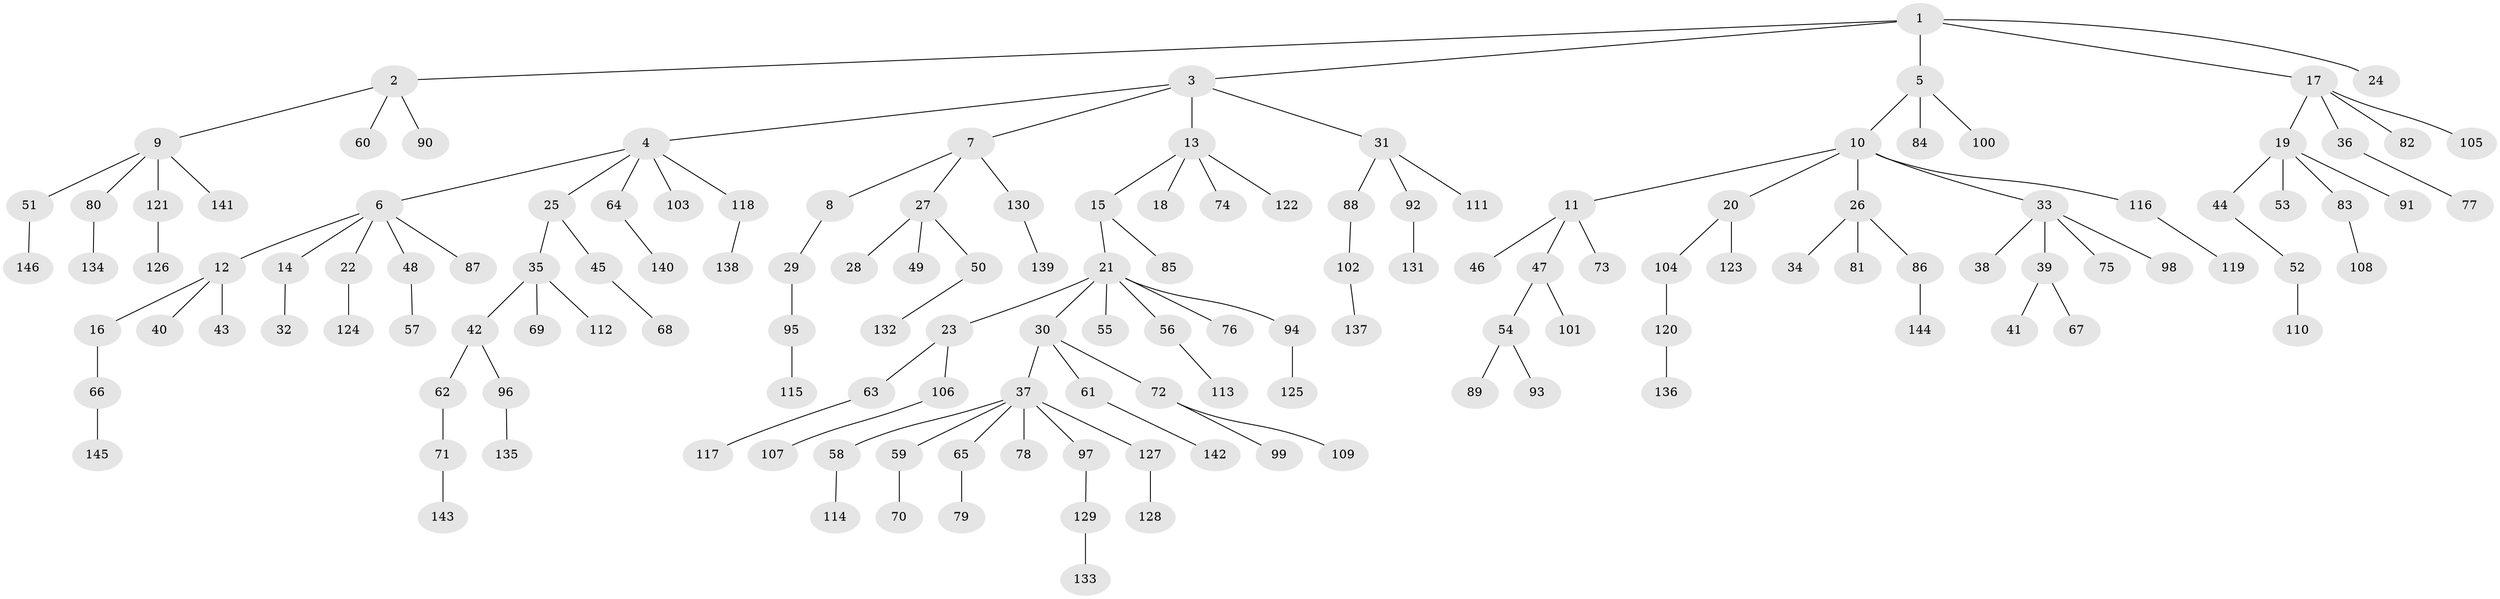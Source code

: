// coarse degree distribution, {5: 0.034482758620689655, 4: 0.05747126436781609, 6: 0.034482758620689655, 8: 0.011494252873563218, 1: 0.632183908045977, 3: 0.08045977011494253, 2: 0.13793103448275862, 11: 0.011494252873563218}
// Generated by graph-tools (version 1.1) at 2025/19/03/04/25 18:19:15]
// undirected, 146 vertices, 145 edges
graph export_dot {
graph [start="1"]
  node [color=gray90,style=filled];
  1;
  2;
  3;
  4;
  5;
  6;
  7;
  8;
  9;
  10;
  11;
  12;
  13;
  14;
  15;
  16;
  17;
  18;
  19;
  20;
  21;
  22;
  23;
  24;
  25;
  26;
  27;
  28;
  29;
  30;
  31;
  32;
  33;
  34;
  35;
  36;
  37;
  38;
  39;
  40;
  41;
  42;
  43;
  44;
  45;
  46;
  47;
  48;
  49;
  50;
  51;
  52;
  53;
  54;
  55;
  56;
  57;
  58;
  59;
  60;
  61;
  62;
  63;
  64;
  65;
  66;
  67;
  68;
  69;
  70;
  71;
  72;
  73;
  74;
  75;
  76;
  77;
  78;
  79;
  80;
  81;
  82;
  83;
  84;
  85;
  86;
  87;
  88;
  89;
  90;
  91;
  92;
  93;
  94;
  95;
  96;
  97;
  98;
  99;
  100;
  101;
  102;
  103;
  104;
  105;
  106;
  107;
  108;
  109;
  110;
  111;
  112;
  113;
  114;
  115;
  116;
  117;
  118;
  119;
  120;
  121;
  122;
  123;
  124;
  125;
  126;
  127;
  128;
  129;
  130;
  131;
  132;
  133;
  134;
  135;
  136;
  137;
  138;
  139;
  140;
  141;
  142;
  143;
  144;
  145;
  146;
  1 -- 2;
  1 -- 3;
  1 -- 5;
  1 -- 17;
  1 -- 24;
  2 -- 9;
  2 -- 60;
  2 -- 90;
  3 -- 4;
  3 -- 7;
  3 -- 13;
  3 -- 31;
  4 -- 6;
  4 -- 25;
  4 -- 64;
  4 -- 103;
  4 -- 118;
  5 -- 10;
  5 -- 84;
  5 -- 100;
  6 -- 12;
  6 -- 14;
  6 -- 22;
  6 -- 48;
  6 -- 87;
  7 -- 8;
  7 -- 27;
  7 -- 130;
  8 -- 29;
  9 -- 51;
  9 -- 80;
  9 -- 121;
  9 -- 141;
  10 -- 11;
  10 -- 20;
  10 -- 26;
  10 -- 33;
  10 -- 116;
  11 -- 46;
  11 -- 47;
  11 -- 73;
  12 -- 16;
  12 -- 40;
  12 -- 43;
  13 -- 15;
  13 -- 18;
  13 -- 74;
  13 -- 122;
  14 -- 32;
  15 -- 21;
  15 -- 85;
  16 -- 66;
  17 -- 19;
  17 -- 36;
  17 -- 82;
  17 -- 105;
  19 -- 44;
  19 -- 53;
  19 -- 83;
  19 -- 91;
  20 -- 104;
  20 -- 123;
  21 -- 23;
  21 -- 30;
  21 -- 55;
  21 -- 56;
  21 -- 76;
  21 -- 94;
  22 -- 124;
  23 -- 63;
  23 -- 106;
  25 -- 35;
  25 -- 45;
  26 -- 34;
  26 -- 81;
  26 -- 86;
  27 -- 28;
  27 -- 49;
  27 -- 50;
  29 -- 95;
  30 -- 37;
  30 -- 61;
  30 -- 72;
  31 -- 88;
  31 -- 92;
  31 -- 111;
  33 -- 38;
  33 -- 39;
  33 -- 75;
  33 -- 98;
  35 -- 42;
  35 -- 69;
  35 -- 112;
  36 -- 77;
  37 -- 58;
  37 -- 59;
  37 -- 65;
  37 -- 78;
  37 -- 97;
  37 -- 127;
  39 -- 41;
  39 -- 67;
  42 -- 62;
  42 -- 96;
  44 -- 52;
  45 -- 68;
  47 -- 54;
  47 -- 101;
  48 -- 57;
  50 -- 132;
  51 -- 146;
  52 -- 110;
  54 -- 89;
  54 -- 93;
  56 -- 113;
  58 -- 114;
  59 -- 70;
  61 -- 142;
  62 -- 71;
  63 -- 117;
  64 -- 140;
  65 -- 79;
  66 -- 145;
  71 -- 143;
  72 -- 99;
  72 -- 109;
  80 -- 134;
  83 -- 108;
  86 -- 144;
  88 -- 102;
  92 -- 131;
  94 -- 125;
  95 -- 115;
  96 -- 135;
  97 -- 129;
  102 -- 137;
  104 -- 120;
  106 -- 107;
  116 -- 119;
  118 -- 138;
  120 -- 136;
  121 -- 126;
  127 -- 128;
  129 -- 133;
  130 -- 139;
}
